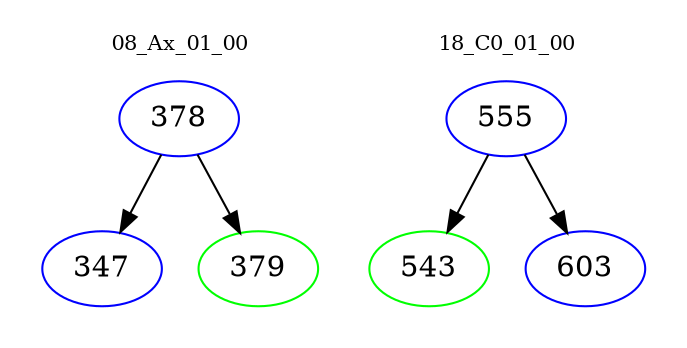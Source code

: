 digraph{
subgraph cluster_0 {
color = white
label = "08_Ax_01_00";
fontsize=10;
T0_378 [label="378", color="blue"]
T0_378 -> T0_347 [color="black"]
T0_347 [label="347", color="blue"]
T0_378 -> T0_379 [color="black"]
T0_379 [label="379", color="green"]
}
subgraph cluster_1 {
color = white
label = "18_C0_01_00";
fontsize=10;
T1_555 [label="555", color="blue"]
T1_555 -> T1_543 [color="black"]
T1_543 [label="543", color="green"]
T1_555 -> T1_603 [color="black"]
T1_603 [label="603", color="blue"]
}
}

